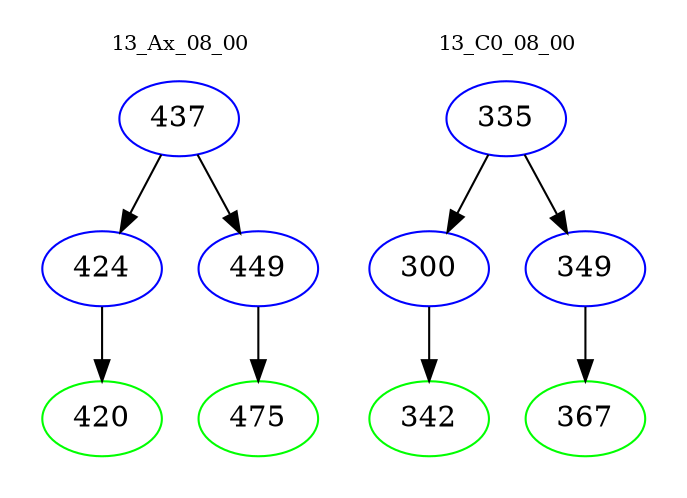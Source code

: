 digraph{
subgraph cluster_0 {
color = white
label = "13_Ax_08_00";
fontsize=10;
T0_437 [label="437", color="blue"]
T0_437 -> T0_424 [color="black"]
T0_424 [label="424", color="blue"]
T0_424 -> T0_420 [color="black"]
T0_420 [label="420", color="green"]
T0_437 -> T0_449 [color="black"]
T0_449 [label="449", color="blue"]
T0_449 -> T0_475 [color="black"]
T0_475 [label="475", color="green"]
}
subgraph cluster_1 {
color = white
label = "13_C0_08_00";
fontsize=10;
T1_335 [label="335", color="blue"]
T1_335 -> T1_300 [color="black"]
T1_300 [label="300", color="blue"]
T1_300 -> T1_342 [color="black"]
T1_342 [label="342", color="green"]
T1_335 -> T1_349 [color="black"]
T1_349 [label="349", color="blue"]
T1_349 -> T1_367 [color="black"]
T1_367 [label="367", color="green"]
}
}
